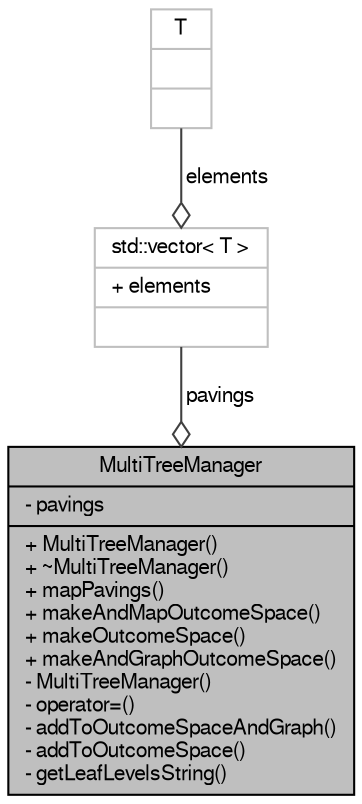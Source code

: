 digraph G
{
  edge [fontname="FreeSans",fontsize="10",labelfontname="FreeSans",labelfontsize="10"];
  node [fontname="FreeSans",fontsize="10",shape=record];
  Node1 [label="{MultiTreeManager\n|- pavings\l|+ MultiTreeManager()\l+ ~MultiTreeManager()\l+ mapPavings()\l+ makeAndMapOutcomeSpace()\l+ makeOutcomeSpace()\l+ makeAndGraphOutcomeSpace()\l- MultiTreeManager()\l- operator=()\l- addToOutcomeSpaceAndGraph()\l- addToOutcomeSpace()\l- getLeafLevelsString()\l}",height=0.2,width=0.4,color="black", fillcolor="grey75", style="filled" fontcolor="black"];
  Node2 -> Node1 [color="grey25",fontsize="10",style="solid",label=" pavings" ,arrowhead="odiamond",fontname="FreeSans"];
  Node2 [label="{std::vector\< T \>\n|+ elements\l|}",height=0.2,width=0.4,color="grey75", fillcolor="white", style="filled",tooltip="STL class."];
  Node3 -> Node2 [color="grey25",fontsize="10",style="solid",label=" elements" ,arrowhead="odiamond",fontname="FreeSans"];
  Node3 [label="{T\n||}",height=0.2,width=0.4,color="grey75", fillcolor="white", style="filled"];
}
